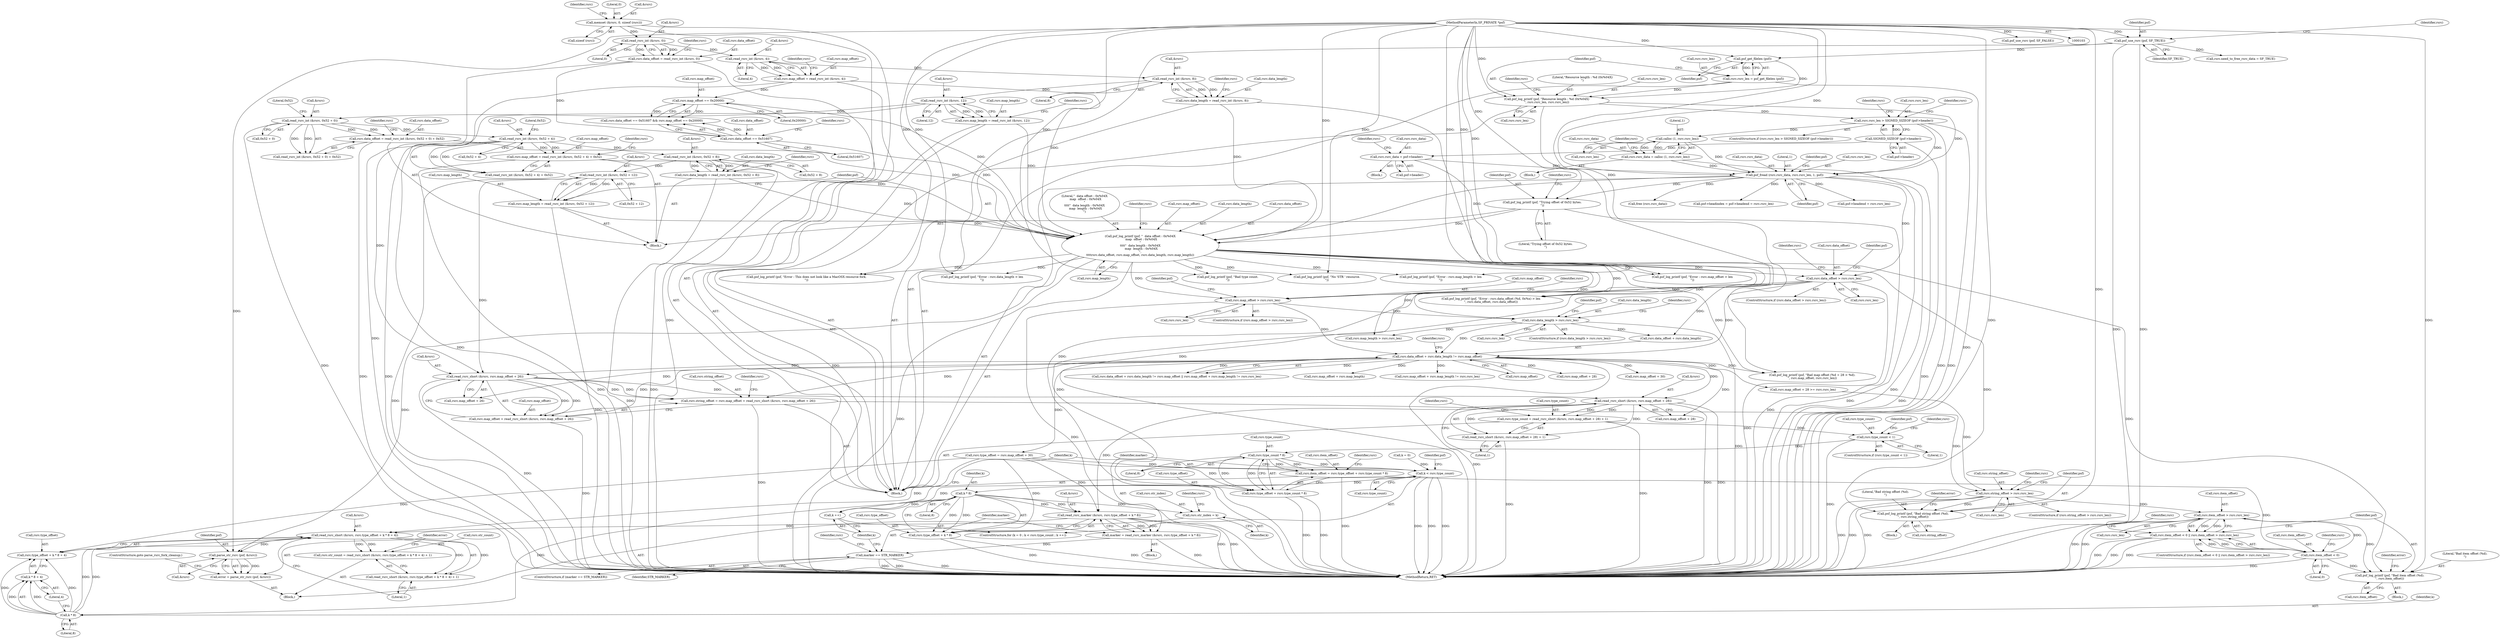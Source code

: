 digraph "0_libsndfile_dbe14f00030af5d3577f4cabbf9861db59e9c378@API" {
"1000436" [label="(Call,read_rsrc_short (&rsrc, rsrc.map_offset + 26))"];
"1000281" [label="(Call,read_rsrc_int (&rsrc, 0x52 + 12))"];
"1000271" [label="(Call,read_rsrc_int (&rsrc, 0x52 + 8))"];
"1000260" [label="(Call,read_rsrc_int (&rsrc, 0x52 + 4))"];
"1000248" [label="(Call,read_rsrc_int (&rsrc, 0x52 + 0))"];
"1000223" [label="(Call,read_rsrc_int (&rsrc, 12))"];
"1000215" [label="(Call,read_rsrc_int (&rsrc, 8))"];
"1000207" [label="(Call,read_rsrc_int (&rsrc, 4))"];
"1000199" [label="(Call,read_rsrc_int (&rsrc, 0))"];
"1000116" [label="(Call,memset (&rsrc, 0, sizeof (rsrc)))"];
"1000374" [label="(Call,rsrc.data_offset + rsrc.data_length != rsrc.map_offset)"];
"1000303" [label="(Call,rsrc.data_offset > rsrc.rsrc_len)"];
"1000287" [label="(Call,psf_log_printf (psf, \"  data offset : 0x%04X\n  map  offset : 0x%04X\n\"\n\t\t\t\t\"  data length : 0x%04X\n  map  length : 0x%04X\n\",\n\t\t\t\trsrc.data_offset, rsrc.map_offset, rsrc.data_length, rsrc.map_length))"];
"1000240" [label="(Call,psf_log_printf (psf, \"Trying offset of 0x52 bytes.\n\"))"];
"1000175" [label="(Call,psf_fread (rsrc.rsrc_data, rsrc.rsrc_len, 1, psf))"];
"1000163" [label="(Call,rsrc.rsrc_data = psf->header)"];
"1000142" [label="(Call,SIGNED_SIZEOF (psf->header))"];
"1000147" [label="(Call,rsrc.rsrc_data = calloc (1, rsrc.rsrc_len))"];
"1000151" [label="(Call,calloc (1, rsrc.rsrc_len))"];
"1000138" [label="(Call,rsrc.rsrc_len > SIGNED_SIZEOF (psf->header))"];
"1000128" [label="(Call,psf_log_printf (psf, \"Resource length : %d (0x%04X)\n\", rsrc.rsrc_len, rsrc.rsrc_len))"];
"1000126" [label="(Call,psf_get_filelen (psf))"];
"1000113" [label="(Call,psf_use_rsrc (psf, SF_TRUE))"];
"1000104" [label="(MethodParameterIn,SF_PRIVATE *psf)"];
"1000122" [label="(Call,rsrc.rsrc_len = psf_get_filelen (psf))"];
"1000229" [label="(Call,rsrc.data_offset == 0x51607)"];
"1000195" [label="(Call,rsrc.data_offset = read_rsrc_int (&rsrc, 0))"];
"1000243" [label="(Call,rsrc.data_offset = read_rsrc_int (&rsrc, 0x52 + 0) + 0x52)"];
"1000234" [label="(Call,rsrc.map_offset == 0x20000)"];
"1000203" [label="(Call,rsrc.map_offset = read_rsrc_int (&rsrc, 4))"];
"1000255" [label="(Call,rsrc.map_offset = read_rsrc_int (&rsrc, 0x52 + 4) + 0x52)"];
"1000267" [label="(Call,rsrc.data_length = read_rsrc_int (&rsrc, 0x52 + 8))"];
"1000211" [label="(Call,rsrc.data_length = read_rsrc_int (&rsrc, 8))"];
"1000277" [label="(Call,rsrc.map_length = read_rsrc_int (&rsrc, 0x52 + 12))"];
"1000219" [label="(Call,rsrc.map_length = read_rsrc_int (&rsrc, 12))"];
"1000341" [label="(Call,rsrc.data_length > rsrc.rsrc_len)"];
"1000325" [label="(Call,rsrc.map_offset > rsrc.rsrc_len)"];
"1000428" [label="(Call,rsrc.string_offset = rsrc.map_offset + read_rsrc_short (&rsrc, rsrc.map_offset + 26))"];
"1000445" [label="(Call,rsrc.string_offset > rsrc.rsrc_len)"];
"1000453" [label="(Call,psf_log_printf (psf, \"Bad string offset (%d).\n\", rsrc.string_offset))"];
"1000520" [label="(Call,rsrc.item_offset > rsrc.rsrc_len)"];
"1000514" [label="(Call,rsrc.item_offset < 0 || rsrc.item_offset > rsrc.rsrc_len)"];
"1000528" [label="(Call,psf_log_printf (psf, \"Bad item offset (%d).\n\", rsrc.item_offset))"];
"1000432" [label="(Call,rsrc.map_offset + read_rsrc_short (&rsrc, rsrc.map_offset + 26))"];
"1000477" [label="(Call,read_rsrc_short (&rsrc, rsrc.map_offset + 28))"];
"1000472" [label="(Call,rsrc.type_count = read_rsrc_short (&rsrc, rsrc.map_offset + 28) + 1)"];
"1000487" [label="(Call,rsrc.type_count < 1)"];
"1000508" [label="(Call,rsrc.type_count * 8)"];
"1000500" [label="(Call,rsrc.item_offset = rsrc.type_offset + rsrc.type_count * 8)"];
"1000515" [label="(Call,rsrc.item_offset < 0)"];
"1000504" [label="(Call,rsrc.type_offset + rsrc.type_count * 8)"];
"1000548" [label="(Call,k < rsrc.type_count)"];
"1000565" [label="(Call,k * 8)"];
"1000553" [label="(Call,k ++)"];
"1000558" [label="(Call,read_rsrc_marker (&rsrc, rsrc.type_offset + k * 8))"];
"1000556" [label="(Call,marker = read_rsrc_marker (&rsrc, rsrc.type_offset + k * 8))"];
"1000569" [label="(Call,marker == STR_MARKER)"];
"1000583" [label="(Call,read_rsrc_short (&rsrc, rsrc.type_offset + k * 8 + 4))"];
"1000578" [label="(Call,rsrc.str_count = read_rsrc_short (&rsrc, rsrc.type_offset + k * 8 + 4) + 1)"];
"1000582" [label="(Call,read_rsrc_short (&rsrc, rsrc.type_offset + k * 8 + 4) + 1)"];
"1000598" [label="(Call,parse_str_rsrc (psf, &rsrc))"];
"1000596" [label="(Call,error = parse_str_rsrc (psf, &rsrc))"];
"1000561" [label="(Call,rsrc.type_offset + k * 8)"];
"1000573" [label="(Call,rsrc.str_index = k)"];
"1000591" [label="(Call,k * 8)"];
"1000586" [label="(Call,rsrc.type_offset + k * 8 + 4)"];
"1000590" [label="(Call,k * 8 + 4)"];
"1000476" [label="(Call,read_rsrc_short (&rsrc, rsrc.map_offset + 28) + 1)"];
"1000345" [label="(Call,rsrc.rsrc_len)"];
"1000519" [label="(Literal,0)"];
"1000195" [label="(Call,rsrc.data_offset = read_rsrc_int (&rsrc, 0))"];
"1000600" [label="(Call,&rsrc)"];
"1000204" [label="(Call,rsrc.map_offset)"];
"1000104" [label="(MethodParameterIn,SF_PRIVATE *psf)"];
"1000340" [label="(ControlStructure,if (rsrc.data_length > rsrc.rsrc_len))"];
"1000583" [label="(Call,read_rsrc_short (&rsrc, rsrc.type_offset + k * 8 + 4))"];
"1000382" [label="(Call,rsrc.map_offset)"];
"1000172" [label="(Identifier,rsrc)"];
"1000281" [label="(Call,read_rsrc_int (&rsrc, 0x52 + 12))"];
"1000113" [label="(Call,psf_use_rsrc (psf, SF_TRUE))"];
"1000604" [label="(Identifier,psf)"];
"1000234" [label="(Call,rsrc.map_offset == 0x20000)"];
"1000130" [label="(Literal,\"Resource length : %d (0x%04X)\n\")"];
"1000105" [label="(Block,)"];
"1000268" [label="(Call,rsrc.data_length)"];
"1000251" [label="(Call,0x52 + 0)"];
"1000489" [label="(Identifier,rsrc)"];
"1000162" [label="(Block,)"];
"1000248" [label="(Call,read_rsrc_int (&rsrc, 0x52 + 0))"];
"1000196" [label="(Call,rsrc.data_offset)"];
"1000242" [label="(Literal,\"Trying offset of 0x52 bytes.\n\")"];
"1000271" [label="(Call,read_rsrc_int (&rsrc, 0x52 + 8))"];
"1000219" [label="(Call,rsrc.map_length = read_rsrc_int (&rsrc, 12))"];
"1000116" [label="(Call,memset (&rsrc, 0, sizeof (rsrc)))"];
"1000215" [label="(Call,read_rsrc_int (&rsrc, 8))"];
"1000175" [label="(Call,psf_fread (rsrc.rsrc_data, rsrc.rsrc_len, 1, psf))"];
"1000176" [label="(Call,rsrc.rsrc_data)"];
"1000137" [label="(ControlStructure,if (rsrc.rsrc_len > SIGNED_SIZEOF (psf->header)))"];
"1000263" [label="(Call,0x52 + 4)"];
"1000528" [label="(Call,psf_log_printf (psf, \"Bad item offset (%d).\n\", rsrc.item_offset))"];
"1000260" [label="(Call,read_rsrc_int (&rsrc, 0x52 + 4))"];
"1000603" [label="(Call,psf_log_printf (psf, \"No 'STR ' resource.\n\"))"];
"1000131" [label="(Call,rsrc.rsrc_len)"];
"1000567" [label="(Literal,8)"];
"1000524" [label="(Call,rsrc.rsrc_len)"];
"1000568" [label="(ControlStructure,if (marker == STR_MARKER))"];
"1000571" [label="(Identifier,STR_MARKER)"];
"1000558" [label="(Call,read_rsrc_marker (&rsrc, rsrc.type_offset + k * 8))"];
"1000388" [label="(Identifier,rsrc)"];
"1000436" [label="(Call,read_rsrc_short (&rsrc, rsrc.map_offset + 26))"];
"1000397" [label="(Call,psf_log_printf (psf, \"Error : This does not look like a MacOSX resource fork.\n\"))"];
"1000212" [label="(Call,rsrc.data_length)"];
"1000188" [label="(Call,psf->headend = rsrc.rsrc_len)"];
"1000485" [label="(Literal,1)"];
"1000504" [label="(Call,rsrc.type_offset + rsrc.type_count * 8)"];
"1000579" [label="(Call,rsrc.str_count)"];
"1000311" [label="(Call,psf_log_printf (psf, \"Error : rsrc.data_offset (%d, 0x%x) > len\n\", rsrc.data_offset, rsrc.data_offset))"];
"1000596" [label="(Call,error = parse_str_rsrc (psf, &rsrc))"];
"1000256" [label="(Call,rsrc.map_offset)"];
"1000226" [label="(Literal,12)"];
"1000406" [label="(Call,rsrc.map_offset + 28)"];
"1000224" [label="(Call,&rsrc)"];
"1000587" [label="(Call,rsrc.type_offset)"];
"1000182" [label="(Literal,1)"];
"1000152" [label="(Literal,1)"];
"1000447" [label="(Identifier,rsrc)"];
"1000243" [label="(Call,rsrc.data_offset = read_rsrc_int (&rsrc, 0x52 + 0) + 0x52)"];
"1000549" [label="(Identifier,k)"];
"1000530" [label="(Literal,\"Bad item offset (%d).\n\")"];
"1000165" [label="(Identifier,rsrc)"];
"1000595" [label="(Literal,1)"];
"1000463" [label="(Call,rsrc.type_offset = rsrc.map_offset + 30)"];
"1000240" [label="(Call,psf_log_printf (psf, \"Trying offset of 0x52 bytes.\n\"))"];
"1000446" [label="(Call,rsrc.string_offset)"];
"1000594" [label="(Literal,4)"];
"1000559" [label="(Call,&rsrc)"];
"1000207" [label="(Call,read_rsrc_int (&rsrc, 4))"];
"1000247" [label="(Call,read_rsrc_int (&rsrc, 0x52 + 0) + 0x52)"];
"1000279" [label="(Identifier,rsrc)"];
"1000289" [label="(Literal,\"  data offset : 0x%04X\n  map  offset : 0x%04X\n\"\n\t\t\t\t\"  data length : 0x%04X\n  map  length : 0x%04X\n\")"];
"1000561" [label="(Call,rsrc.type_offset + k * 8)"];
"1000449" [label="(Call,rsrc.rsrc_len)"];
"1000122" [label="(Call,rsrc.rsrc_len = psf_get_filelen (psf))"];
"1000342" [label="(Call,rsrc.data_length)"];
"1000126" [label="(Call,psf_get_filelen (psf))"];
"1000476" [label="(Call,read_rsrc_short (&rsrc, rsrc.map_offset + 28) + 1)"];
"1000151" [label="(Call,calloc (1, rsrc.rsrc_len))"];
"1000520" [label="(Call,rsrc.item_offset > rsrc.rsrc_len)"];
"1000502" [label="(Identifier,rsrc)"];
"1000509" [label="(Call,rsrc.type_count)"];
"1000486" [label="(ControlStructure,if (rsrc.type_count < 1))"];
"1000544" [label="(ControlStructure,for (k = 0 ; k < rsrc.type_count ; k ++))"];
"1000216" [label="(Call,&rsrc)"];
"1000467" [label="(Call,rsrc.map_offset + 30)"];
"1000527" [label="(Block,)"];
"1000584" [label="(Call,&rsrc)"];
"1000147" [label="(Call,rsrc.rsrc_data = calloc (1, rsrc.rsrc_len))"];
"1000148" [label="(Call,rsrc.rsrc_data)"];
"1000574" [label="(Call,rsrc.str_index)"];
"1000439" [label="(Call,rsrc.map_offset + 26)"];
"1000508" [label="(Call,rsrc.type_count * 8)"];
"1000522" [label="(Identifier,rsrc)"];
"1000516" [label="(Call,rsrc.item_offset)"];
"1000545" [label="(Call,k = 0)"];
"1000239" [label="(Block,)"];
"1000326" [label="(Call,rsrc.map_offset)"];
"1000433" [label="(Call,rsrc.map_offset)"];
"1000415" [label="(Call,psf_log_printf (psf, \"Bad map offset (%d + 28 > %d).\n\", rsrc.map_offset, rsrc.rsrc_len))"];
"1000623" [label="(MethodReturn,RET)"];
"1000359" [label="(Identifier,rsrc)"];
"1000146" [label="(Block,)"];
"1000115" [label="(Identifier,SF_TRUE)"];
"1000512" [label="(Literal,8)"];
"1000429" [label="(Call,rsrc.string_offset)"];
"1000375" [label="(Call,rsrc.data_offset + rsrc.data_length)"];
"1000357" [label="(Call,rsrc.map_length > rsrc.rsrc_len)"];
"1000529" [label="(Identifier,psf)"];
"1000220" [label="(Call,rsrc.map_length)"];
"1000593" [label="(Literal,8)"];
"1000304" [label="(Call,rsrc.data_offset)"];
"1000455" [label="(Literal,\"Bad string offset (%d).\n\")"];
"1000156" [label="(Call,rsrc.need_to_free_rsrc_data = SF_TRUE)"];
"1000548" [label="(Call,k < rsrc.type_count)"];
"1000269" [label="(Identifier,rsrc)"];
"1000531" [label="(Call,rsrc.item_offset)"];
"1000472" [label="(Call,rsrc.type_count = read_rsrc_short (&rsrc, rsrc.map_offset + 28) + 1)"];
"1000578" [label="(Call,rsrc.str_count = read_rsrc_short (&rsrc, rsrc.type_offset + k * 8 + 4) + 1)"];
"1000312" [label="(Identifier,psf)"];
"1000149" [label="(Identifier,rsrc)"];
"1000139" [label="(Call,rsrc.rsrc_len)"];
"1000267" [label="(Call,rsrc.data_length = read_rsrc_int (&rsrc, 0x52 + 8))"];
"1000456" [label="(Call,rsrc.string_offset)"];
"1000514" [label="(Call,rsrc.item_offset < 0 || rsrc.item_offset > rsrc.rsrc_len)"];
"1000374" [label="(Call,rsrc.data_offset + rsrc.data_length != rsrc.map_offset)"];
"1000163" [label="(Call,rsrc.rsrc_data = psf->header)"];
"1000592" [label="(Identifier,k)"];
"1000203" [label="(Call,rsrc.map_offset = read_rsrc_int (&rsrc, 4))"];
"1000432" [label="(Call,rsrc.map_offset + read_rsrc_short (&rsrc, rsrc.map_offset + 26))"];
"1000480" [label="(Call,rsrc.map_offset + 28)"];
"1000350" [label="(Identifier,psf)"];
"1000488" [label="(Call,rsrc.type_count)"];
"1000327" [label="(Identifier,rsrc)"];
"1000333" [label="(Call,psf_log_printf (psf, \"Error : rsrc.map_offset > len\n\"))"];
"1000278" [label="(Call,rsrc.map_length)"];
"1000582" [label="(Call,read_rsrc_short (&rsrc, rsrc.type_offset + k * 8 + 4) + 1)"];
"1000513" [label="(ControlStructure,if (rsrc.item_offset < 0 || rsrc.item_offset > rsrc.rsrc_len))"];
"1000555" [label="(Block,)"];
"1000597" [label="(Identifier,error)"];
"1000153" [label="(Call,rsrc.rsrc_len)"];
"1000228" [label="(Call,rsrc.data_offset == 0x51607 && rsrc.map_offset == 0x20000)"];
"1000236" [label="(Identifier,rsrc)"];
"1000478" [label="(Call,&rsrc)"];
"1000277" [label="(Call,rsrc.map_length = read_rsrc_int (&rsrc, 0x52 + 12))"];
"1000230" [label="(Call,rsrc.data_offset)"];
"1000343" [label="(Identifier,rsrc)"];
"1000124" [label="(Identifier,rsrc)"];
"1000617" [label="(Call,free (rsrc.rsrc_data))"];
"1000233" [label="(Literal,0x51607)"];
"1000557" [label="(Identifier,marker)"];
"1000569" [label="(Call,marker == STR_MARKER)"];
"1000282" [label="(Call,&rsrc)"];
"1000158" [label="(Identifier,rsrc)"];
"1000473" [label="(Call,rsrc.type_count)"];
"1000305" [label="(Identifier,rsrc)"];
"1000274" [label="(Call,0x52 + 8)"];
"1000218" [label="(Literal,8)"];
"1000164" [label="(Call,rsrc.rsrc_data)"];
"1000140" [label="(Identifier,rsrc)"];
"1000365" [label="(Call,psf_log_printf (psf, \"Error : rsrc.map_length > len\n\"))"];
"1000245" [label="(Identifier,rsrc)"];
"1000221" [label="(Identifier,rsrc)"];
"1000324" [label="(ControlStructure,if (rsrc.map_offset > rsrc.rsrc_len))"];
"1000266" [label="(Literal,0x52)"];
"1000494" [label="(Identifier,psf)"];
"1000235" [label="(Call,rsrc.map_offset)"];
"1000325" [label="(Call,rsrc.map_offset > rsrc.rsrc_len)"];
"1000129" [label="(Identifier,psf)"];
"1000554" [label="(Identifier,k)"];
"1000238" [label="(Literal,0x20000)"];
"1000118" [label="(Identifier,rsrc)"];
"1000577" [label="(Identifier,k)"];
"1000200" [label="(Call,&rsrc)"];
"1000261" [label="(Call,&rsrc)"];
"1000465" [label="(Identifier,rsrc)"];
"1000307" [label="(Call,rsrc.rsrc_len)"];
"1000249" [label="(Call,&rsrc)"];
"1000119" [label="(Literal,0)"];
"1000120" [label="(Call,sizeof (rsrc))"];
"1000184" [label="(Call,psf->headindex = psf->headend = rsrc.rsrc_len)"];
"1000244" [label="(Call,rsrc.data_offset)"];
"1000117" [label="(Call,&rsrc)"];
"1000229" [label="(Call,rsrc.data_offset == 0x51607)"];
"1000487" [label="(Call,rsrc.type_count < 1)"];
"1000405" [label="(Call,rsrc.map_offset + 28 >= rsrc.rsrc_len)"];
"1000500" [label="(Call,rsrc.item_offset = rsrc.type_offset + rsrc.type_count * 8)"];
"1000272" [label="(Call,&rsrc)"];
"1000341" [label="(Call,rsrc.data_length > rsrc.rsrc_len)"];
"1000505" [label="(Call,rsrc.type_offset)"];
"1000143" [label="(Call,psf->header)"];
"1000186" [label="(Identifier,psf)"];
"1000293" [label="(Call,rsrc.map_offset)"];
"1000521" [label="(Call,rsrc.item_offset)"];
"1000128" [label="(Call,psf_log_printf (psf, \"Resource length : %d (0x%04X)\n\", rsrc.rsrc_len, rsrc.rsrc_len))"];
"1000570" [label="(Identifier,marker)"];
"1000453" [label="(Call,psf_log_printf (psf, \"Bad string offset (%d).\n\", rsrc.string_offset))"];
"1000562" [label="(Call,rsrc.type_offset)"];
"1000444" [label="(ControlStructure,if (rsrc.string_offset > rsrc.rsrc_len))"];
"1000138" [label="(Call,rsrc.rsrc_len > SIGNED_SIZEOF (psf->header))"];
"1000241" [label="(Identifier,psf)"];
"1000334" [label="(Identifier,psf)"];
"1000477" [label="(Call,read_rsrc_short (&rsrc, rsrc.map_offset + 28))"];
"1000223" [label="(Call,read_rsrc_int (&rsrc, 12))"];
"1000428" [label="(Call,rsrc.string_offset = rsrc.map_offset + read_rsrc_short (&rsrc, rsrc.map_offset + 26))"];
"1000208" [label="(Call,&rsrc)"];
"1000349" [label="(Call,psf_log_printf (psf, \"Error : rsrc.data_length > len\n\"))"];
"1000590" [label="(Call,k * 8 + 4)"];
"1000565" [label="(Call,k * 8)"];
"1000211" [label="(Call,rsrc.data_length = read_rsrc_int (&rsrc, 8))"];
"1000556" [label="(Call,marker = read_rsrc_marker (&rsrc, rsrc.type_offset + k * 8))"];
"1000179" [label="(Call,rsrc.rsrc_len)"];
"1000517" [label="(Identifier,rsrc)"];
"1000580" [label="(Identifier,rsrc)"];
"1000610" [label="(Call,psf_use_rsrc (psf, SF_FALSE))"];
"1000183" [label="(Identifier,psf)"];
"1000329" [label="(Call,rsrc.rsrc_len)"];
"1000296" [label="(Call,rsrc.data_length)"];
"1000290" [label="(Call,rsrc.data_offset)"];
"1000255" [label="(Call,rsrc.map_offset = read_rsrc_int (&rsrc, 0x52 + 4) + 0x52)"];
"1000373" [label="(Call,rsrc.data_offset + rsrc.data_length != rsrc.map_offset || rsrc.map_offset + rsrc.map_length != rsrc.rsrc_len)"];
"1000114" [label="(Identifier,psf)"];
"1000231" [label="(Identifier,rsrc)"];
"1000535" [label="(Identifier,error)"];
"1000299" [label="(Call,rsrc.map_length)"];
"1000303" [label="(Call,rsrc.data_offset > rsrc.rsrc_len)"];
"1000202" [label="(Literal,0)"];
"1000553" [label="(Call,k ++)"];
"1000566" [label="(Identifier,k)"];
"1000515" [label="(Call,rsrc.item_offset < 0)"];
"1000550" [label="(Call,rsrc.type_count)"];
"1000259" [label="(Call,read_rsrc_int (&rsrc, 0x52 + 4) + 0x52)"];
"1000598" [label="(Call,parse_str_rsrc (psf, &rsrc))"];
"1000437" [label="(Call,&rsrc)"];
"1000575" [label="(Identifier,rsrc)"];
"1000199" [label="(Call,read_rsrc_int (&rsrc, 0))"];
"1000491" [label="(Literal,1)"];
"1000205" [label="(Identifier,rsrc)"];
"1000386" [label="(Call,rsrc.map_offset + rsrc.map_length)"];
"1000572" [label="(Block,)"];
"1000284" [label="(Call,0x52 + 12)"];
"1000452" [label="(Block,)"];
"1000586" [label="(Call,rsrc.type_offset + k * 8 + 4)"];
"1000454" [label="(Identifier,psf)"];
"1000493" [label="(Call,psf_log_printf (psf, \"Bad type count.\n\"))"];
"1000210" [label="(Literal,4)"];
"1000501" [label="(Call,rsrc.item_offset)"];
"1000573" [label="(Call,rsrc.str_index = k)"];
"1000591" [label="(Call,k * 8)"];
"1000599" [label="(Identifier,psf)"];
"1000142" [label="(Call,SIGNED_SIZEOF (psf->header))"];
"1000540" [label="(Identifier,rsrc)"];
"1000127" [label="(Identifier,psf)"];
"1000213" [label="(Identifier,rsrc)"];
"1000445" [label="(Call,rsrc.string_offset > rsrc.rsrc_len)"];
"1000460" [label="(Identifier,error)"];
"1000123" [label="(Call,rsrc.rsrc_len)"];
"1000302" [label="(ControlStructure,if (rsrc.data_offset > rsrc.rsrc_len))"];
"1000602" [label="(ControlStructure,goto parse_rsrc_fork_cleanup;)"];
"1000254" [label="(Literal,0x52)"];
"1000257" [label="(Identifier,rsrc)"];
"1000385" [label="(Call,rsrc.map_offset + rsrc.map_length != rsrc.rsrc_len)"];
"1000287" [label="(Call,psf_log_printf (psf, \"  data offset : 0x%04X\n  map  offset : 0x%04X\n\"\n\t\t\t\t\"  data length : 0x%04X\n  map  length : 0x%04X\n\",\n\t\t\t\trsrc.data_offset, rsrc.map_offset, rsrc.data_length, rsrc.map_length))"];
"1000167" [label="(Call,psf->header)"];
"1000288" [label="(Identifier,psf)"];
"1000134" [label="(Call,rsrc.rsrc_len)"];
"1000436" -> "1000432"  [label="AST: "];
"1000436" -> "1000439"  [label="CFG: "];
"1000437" -> "1000436"  [label="AST: "];
"1000439" -> "1000436"  [label="AST: "];
"1000432" -> "1000436"  [label="CFG: "];
"1000436" -> "1000623"  [label="DDG: "];
"1000436" -> "1000428"  [label="DDG: "];
"1000436" -> "1000428"  [label="DDG: "];
"1000436" -> "1000432"  [label="DDG: "];
"1000436" -> "1000432"  [label="DDG: "];
"1000281" -> "1000436"  [label="DDG: "];
"1000223" -> "1000436"  [label="DDG: "];
"1000374" -> "1000436"  [label="DDG: "];
"1000436" -> "1000477"  [label="DDG: "];
"1000281" -> "1000277"  [label="AST: "];
"1000281" -> "1000284"  [label="CFG: "];
"1000282" -> "1000281"  [label="AST: "];
"1000284" -> "1000281"  [label="AST: "];
"1000277" -> "1000281"  [label="CFG: "];
"1000281" -> "1000623"  [label="DDG: "];
"1000281" -> "1000277"  [label="DDG: "];
"1000281" -> "1000277"  [label="DDG: "];
"1000271" -> "1000281"  [label="DDG: "];
"1000271" -> "1000267"  [label="AST: "];
"1000271" -> "1000274"  [label="CFG: "];
"1000272" -> "1000271"  [label="AST: "];
"1000274" -> "1000271"  [label="AST: "];
"1000267" -> "1000271"  [label="CFG: "];
"1000271" -> "1000623"  [label="DDG: "];
"1000271" -> "1000267"  [label="DDG: "];
"1000271" -> "1000267"  [label="DDG: "];
"1000260" -> "1000271"  [label="DDG: "];
"1000260" -> "1000259"  [label="AST: "];
"1000260" -> "1000263"  [label="CFG: "];
"1000261" -> "1000260"  [label="AST: "];
"1000263" -> "1000260"  [label="AST: "];
"1000266" -> "1000260"  [label="CFG: "];
"1000260" -> "1000623"  [label="DDG: "];
"1000260" -> "1000255"  [label="DDG: "];
"1000260" -> "1000255"  [label="DDG: "];
"1000260" -> "1000259"  [label="DDG: "];
"1000260" -> "1000259"  [label="DDG: "];
"1000248" -> "1000260"  [label="DDG: "];
"1000248" -> "1000247"  [label="AST: "];
"1000248" -> "1000251"  [label="CFG: "];
"1000249" -> "1000248"  [label="AST: "];
"1000251" -> "1000248"  [label="AST: "];
"1000254" -> "1000248"  [label="CFG: "];
"1000248" -> "1000623"  [label="DDG: "];
"1000248" -> "1000243"  [label="DDG: "];
"1000248" -> "1000243"  [label="DDG: "];
"1000248" -> "1000247"  [label="DDG: "];
"1000248" -> "1000247"  [label="DDG: "];
"1000223" -> "1000248"  [label="DDG: "];
"1000223" -> "1000219"  [label="AST: "];
"1000223" -> "1000226"  [label="CFG: "];
"1000224" -> "1000223"  [label="AST: "];
"1000226" -> "1000223"  [label="AST: "];
"1000219" -> "1000223"  [label="CFG: "];
"1000223" -> "1000219"  [label="DDG: "];
"1000223" -> "1000219"  [label="DDG: "];
"1000215" -> "1000223"  [label="DDG: "];
"1000215" -> "1000211"  [label="AST: "];
"1000215" -> "1000218"  [label="CFG: "];
"1000216" -> "1000215"  [label="AST: "];
"1000218" -> "1000215"  [label="AST: "];
"1000211" -> "1000215"  [label="CFG: "];
"1000215" -> "1000211"  [label="DDG: "];
"1000215" -> "1000211"  [label="DDG: "];
"1000207" -> "1000215"  [label="DDG: "];
"1000207" -> "1000203"  [label="AST: "];
"1000207" -> "1000210"  [label="CFG: "];
"1000208" -> "1000207"  [label="AST: "];
"1000210" -> "1000207"  [label="AST: "];
"1000203" -> "1000207"  [label="CFG: "];
"1000207" -> "1000203"  [label="DDG: "];
"1000207" -> "1000203"  [label="DDG: "];
"1000199" -> "1000207"  [label="DDG: "];
"1000199" -> "1000195"  [label="AST: "];
"1000199" -> "1000202"  [label="CFG: "];
"1000200" -> "1000199"  [label="AST: "];
"1000202" -> "1000199"  [label="AST: "];
"1000195" -> "1000199"  [label="CFG: "];
"1000199" -> "1000195"  [label="DDG: "];
"1000199" -> "1000195"  [label="DDG: "];
"1000116" -> "1000199"  [label="DDG: "];
"1000116" -> "1000105"  [label="AST: "];
"1000116" -> "1000120"  [label="CFG: "];
"1000117" -> "1000116"  [label="AST: "];
"1000119" -> "1000116"  [label="AST: "];
"1000120" -> "1000116"  [label="AST: "];
"1000124" -> "1000116"  [label="CFG: "];
"1000116" -> "1000623"  [label="DDG: "];
"1000374" -> "1000373"  [label="AST: "];
"1000374" -> "1000382"  [label="CFG: "];
"1000375" -> "1000374"  [label="AST: "];
"1000382" -> "1000374"  [label="AST: "];
"1000388" -> "1000374"  [label="CFG: "];
"1000373" -> "1000374"  [label="CFG: "];
"1000374" -> "1000623"  [label="DDG: "];
"1000374" -> "1000373"  [label="DDG: "];
"1000374" -> "1000373"  [label="DDG: "];
"1000303" -> "1000374"  [label="DDG: "];
"1000341" -> "1000374"  [label="DDG: "];
"1000325" -> "1000374"  [label="DDG: "];
"1000374" -> "1000385"  [label="DDG: "];
"1000374" -> "1000386"  [label="DDG: "];
"1000374" -> "1000405"  [label="DDG: "];
"1000374" -> "1000406"  [label="DDG: "];
"1000374" -> "1000415"  [label="DDG: "];
"1000374" -> "1000428"  [label="DDG: "];
"1000374" -> "1000432"  [label="DDG: "];
"1000374" -> "1000439"  [label="DDG: "];
"1000374" -> "1000463"  [label="DDG: "];
"1000374" -> "1000467"  [label="DDG: "];
"1000374" -> "1000477"  [label="DDG: "];
"1000374" -> "1000480"  [label="DDG: "];
"1000303" -> "1000302"  [label="AST: "];
"1000303" -> "1000307"  [label="CFG: "];
"1000304" -> "1000303"  [label="AST: "];
"1000307" -> "1000303"  [label="AST: "];
"1000312" -> "1000303"  [label="CFG: "];
"1000327" -> "1000303"  [label="CFG: "];
"1000303" -> "1000623"  [label="DDG: "];
"1000287" -> "1000303"  [label="DDG: "];
"1000175" -> "1000303"  [label="DDG: "];
"1000303" -> "1000311"  [label="DDG: "];
"1000303" -> "1000325"  [label="DDG: "];
"1000303" -> "1000375"  [label="DDG: "];
"1000287" -> "1000105"  [label="AST: "];
"1000287" -> "1000299"  [label="CFG: "];
"1000288" -> "1000287"  [label="AST: "];
"1000289" -> "1000287"  [label="AST: "];
"1000290" -> "1000287"  [label="AST: "];
"1000293" -> "1000287"  [label="AST: "];
"1000296" -> "1000287"  [label="AST: "];
"1000299" -> "1000287"  [label="AST: "];
"1000305" -> "1000287"  [label="CFG: "];
"1000287" -> "1000623"  [label="DDG: "];
"1000240" -> "1000287"  [label="DDG: "];
"1000175" -> "1000287"  [label="DDG: "];
"1000104" -> "1000287"  [label="DDG: "];
"1000229" -> "1000287"  [label="DDG: "];
"1000243" -> "1000287"  [label="DDG: "];
"1000234" -> "1000287"  [label="DDG: "];
"1000255" -> "1000287"  [label="DDG: "];
"1000203" -> "1000287"  [label="DDG: "];
"1000267" -> "1000287"  [label="DDG: "];
"1000211" -> "1000287"  [label="DDG: "];
"1000277" -> "1000287"  [label="DDG: "];
"1000219" -> "1000287"  [label="DDG: "];
"1000287" -> "1000311"  [label="DDG: "];
"1000287" -> "1000325"  [label="DDG: "];
"1000287" -> "1000333"  [label="DDG: "];
"1000287" -> "1000341"  [label="DDG: "];
"1000287" -> "1000349"  [label="DDG: "];
"1000287" -> "1000357"  [label="DDG: "];
"1000287" -> "1000365"  [label="DDG: "];
"1000287" -> "1000397"  [label="DDG: "];
"1000287" -> "1000415"  [label="DDG: "];
"1000287" -> "1000453"  [label="DDG: "];
"1000287" -> "1000493"  [label="DDG: "];
"1000287" -> "1000528"  [label="DDG: "];
"1000287" -> "1000598"  [label="DDG: "];
"1000287" -> "1000603"  [label="DDG: "];
"1000240" -> "1000239"  [label="AST: "];
"1000240" -> "1000242"  [label="CFG: "];
"1000241" -> "1000240"  [label="AST: "];
"1000242" -> "1000240"  [label="AST: "];
"1000245" -> "1000240"  [label="CFG: "];
"1000240" -> "1000623"  [label="DDG: "];
"1000175" -> "1000240"  [label="DDG: "];
"1000104" -> "1000240"  [label="DDG: "];
"1000175" -> "1000105"  [label="AST: "];
"1000175" -> "1000183"  [label="CFG: "];
"1000176" -> "1000175"  [label="AST: "];
"1000179" -> "1000175"  [label="AST: "];
"1000182" -> "1000175"  [label="AST: "];
"1000183" -> "1000175"  [label="AST: "];
"1000186" -> "1000175"  [label="CFG: "];
"1000175" -> "1000623"  [label="DDG: "];
"1000175" -> "1000623"  [label="DDG: "];
"1000163" -> "1000175"  [label="DDG: "];
"1000147" -> "1000175"  [label="DDG: "];
"1000138" -> "1000175"  [label="DDG: "];
"1000151" -> "1000175"  [label="DDG: "];
"1000128" -> "1000175"  [label="DDG: "];
"1000104" -> "1000175"  [label="DDG: "];
"1000175" -> "1000184"  [label="DDG: "];
"1000175" -> "1000188"  [label="DDG: "];
"1000175" -> "1000617"  [label="DDG: "];
"1000163" -> "1000162"  [label="AST: "];
"1000163" -> "1000167"  [label="CFG: "];
"1000164" -> "1000163"  [label="AST: "];
"1000167" -> "1000163"  [label="AST: "];
"1000172" -> "1000163"  [label="CFG: "];
"1000163" -> "1000623"  [label="DDG: "];
"1000142" -> "1000163"  [label="DDG: "];
"1000142" -> "1000138"  [label="AST: "];
"1000142" -> "1000143"  [label="CFG: "];
"1000143" -> "1000142"  [label="AST: "];
"1000138" -> "1000142"  [label="CFG: "];
"1000142" -> "1000623"  [label="DDG: "];
"1000142" -> "1000138"  [label="DDG: "];
"1000147" -> "1000146"  [label="AST: "];
"1000147" -> "1000151"  [label="CFG: "];
"1000148" -> "1000147"  [label="AST: "];
"1000151" -> "1000147"  [label="AST: "];
"1000158" -> "1000147"  [label="CFG: "];
"1000147" -> "1000623"  [label="DDG: "];
"1000151" -> "1000147"  [label="DDG: "];
"1000151" -> "1000147"  [label="DDG: "];
"1000151" -> "1000153"  [label="CFG: "];
"1000152" -> "1000151"  [label="AST: "];
"1000153" -> "1000151"  [label="AST: "];
"1000138" -> "1000151"  [label="DDG: "];
"1000138" -> "1000137"  [label="AST: "];
"1000139" -> "1000138"  [label="AST: "];
"1000149" -> "1000138"  [label="CFG: "];
"1000165" -> "1000138"  [label="CFG: "];
"1000138" -> "1000623"  [label="DDG: "];
"1000138" -> "1000623"  [label="DDG: "];
"1000128" -> "1000138"  [label="DDG: "];
"1000128" -> "1000105"  [label="AST: "];
"1000128" -> "1000134"  [label="CFG: "];
"1000129" -> "1000128"  [label="AST: "];
"1000130" -> "1000128"  [label="AST: "];
"1000131" -> "1000128"  [label="AST: "];
"1000134" -> "1000128"  [label="AST: "];
"1000140" -> "1000128"  [label="CFG: "];
"1000128" -> "1000623"  [label="DDG: "];
"1000126" -> "1000128"  [label="DDG: "];
"1000104" -> "1000128"  [label="DDG: "];
"1000122" -> "1000128"  [label="DDG: "];
"1000126" -> "1000122"  [label="AST: "];
"1000126" -> "1000127"  [label="CFG: "];
"1000127" -> "1000126"  [label="AST: "];
"1000122" -> "1000126"  [label="CFG: "];
"1000126" -> "1000122"  [label="DDG: "];
"1000113" -> "1000126"  [label="DDG: "];
"1000104" -> "1000126"  [label="DDG: "];
"1000113" -> "1000105"  [label="AST: "];
"1000113" -> "1000115"  [label="CFG: "];
"1000114" -> "1000113"  [label="AST: "];
"1000115" -> "1000113"  [label="AST: "];
"1000118" -> "1000113"  [label="CFG: "];
"1000113" -> "1000623"  [label="DDG: "];
"1000113" -> "1000623"  [label="DDG: "];
"1000104" -> "1000113"  [label="DDG: "];
"1000113" -> "1000156"  [label="DDG: "];
"1000104" -> "1000103"  [label="AST: "];
"1000104" -> "1000623"  [label="DDG: "];
"1000104" -> "1000311"  [label="DDG: "];
"1000104" -> "1000333"  [label="DDG: "];
"1000104" -> "1000349"  [label="DDG: "];
"1000104" -> "1000365"  [label="DDG: "];
"1000104" -> "1000397"  [label="DDG: "];
"1000104" -> "1000415"  [label="DDG: "];
"1000104" -> "1000453"  [label="DDG: "];
"1000104" -> "1000493"  [label="DDG: "];
"1000104" -> "1000528"  [label="DDG: "];
"1000104" -> "1000598"  [label="DDG: "];
"1000104" -> "1000603"  [label="DDG: "];
"1000104" -> "1000610"  [label="DDG: "];
"1000122" -> "1000105"  [label="AST: "];
"1000123" -> "1000122"  [label="AST: "];
"1000129" -> "1000122"  [label="CFG: "];
"1000122" -> "1000623"  [label="DDG: "];
"1000229" -> "1000228"  [label="AST: "];
"1000229" -> "1000233"  [label="CFG: "];
"1000230" -> "1000229"  [label="AST: "];
"1000233" -> "1000229"  [label="AST: "];
"1000236" -> "1000229"  [label="CFG: "];
"1000228" -> "1000229"  [label="CFG: "];
"1000229" -> "1000228"  [label="DDG: "];
"1000229" -> "1000228"  [label="DDG: "];
"1000195" -> "1000229"  [label="DDG: "];
"1000195" -> "1000105"  [label="AST: "];
"1000196" -> "1000195"  [label="AST: "];
"1000205" -> "1000195"  [label="CFG: "];
"1000195" -> "1000623"  [label="DDG: "];
"1000243" -> "1000239"  [label="AST: "];
"1000243" -> "1000247"  [label="CFG: "];
"1000244" -> "1000243"  [label="AST: "];
"1000247" -> "1000243"  [label="AST: "];
"1000257" -> "1000243"  [label="CFG: "];
"1000243" -> "1000623"  [label="DDG: "];
"1000234" -> "1000228"  [label="AST: "];
"1000234" -> "1000238"  [label="CFG: "];
"1000235" -> "1000234"  [label="AST: "];
"1000238" -> "1000234"  [label="AST: "];
"1000228" -> "1000234"  [label="CFG: "];
"1000234" -> "1000228"  [label="DDG: "];
"1000234" -> "1000228"  [label="DDG: "];
"1000203" -> "1000234"  [label="DDG: "];
"1000203" -> "1000105"  [label="AST: "];
"1000204" -> "1000203"  [label="AST: "];
"1000213" -> "1000203"  [label="CFG: "];
"1000203" -> "1000623"  [label="DDG: "];
"1000255" -> "1000239"  [label="AST: "];
"1000255" -> "1000259"  [label="CFG: "];
"1000256" -> "1000255"  [label="AST: "];
"1000259" -> "1000255"  [label="AST: "];
"1000269" -> "1000255"  [label="CFG: "];
"1000255" -> "1000623"  [label="DDG: "];
"1000267" -> "1000239"  [label="AST: "];
"1000268" -> "1000267"  [label="AST: "];
"1000279" -> "1000267"  [label="CFG: "];
"1000267" -> "1000623"  [label="DDG: "];
"1000211" -> "1000105"  [label="AST: "];
"1000212" -> "1000211"  [label="AST: "];
"1000221" -> "1000211"  [label="CFG: "];
"1000211" -> "1000623"  [label="DDG: "];
"1000277" -> "1000239"  [label="AST: "];
"1000278" -> "1000277"  [label="AST: "];
"1000288" -> "1000277"  [label="CFG: "];
"1000277" -> "1000623"  [label="DDG: "];
"1000219" -> "1000105"  [label="AST: "];
"1000220" -> "1000219"  [label="AST: "];
"1000231" -> "1000219"  [label="CFG: "];
"1000219" -> "1000623"  [label="DDG: "];
"1000341" -> "1000340"  [label="AST: "];
"1000341" -> "1000345"  [label="CFG: "];
"1000342" -> "1000341"  [label="AST: "];
"1000345" -> "1000341"  [label="AST: "];
"1000350" -> "1000341"  [label="CFG: "];
"1000359" -> "1000341"  [label="CFG: "];
"1000341" -> "1000623"  [label="DDG: "];
"1000325" -> "1000341"  [label="DDG: "];
"1000341" -> "1000357"  [label="DDG: "];
"1000341" -> "1000375"  [label="DDG: "];
"1000325" -> "1000324"  [label="AST: "];
"1000325" -> "1000329"  [label="CFG: "];
"1000326" -> "1000325"  [label="AST: "];
"1000329" -> "1000325"  [label="AST: "];
"1000334" -> "1000325"  [label="CFG: "];
"1000343" -> "1000325"  [label="CFG: "];
"1000325" -> "1000623"  [label="DDG: "];
"1000428" -> "1000105"  [label="AST: "];
"1000428" -> "1000432"  [label="CFG: "];
"1000429" -> "1000428"  [label="AST: "];
"1000432" -> "1000428"  [label="AST: "];
"1000447" -> "1000428"  [label="CFG: "];
"1000428" -> "1000623"  [label="DDG: "];
"1000428" -> "1000445"  [label="DDG: "];
"1000445" -> "1000444"  [label="AST: "];
"1000445" -> "1000449"  [label="CFG: "];
"1000446" -> "1000445"  [label="AST: "];
"1000449" -> "1000445"  [label="AST: "];
"1000454" -> "1000445"  [label="CFG: "];
"1000465" -> "1000445"  [label="CFG: "];
"1000445" -> "1000623"  [label="DDG: "];
"1000445" -> "1000623"  [label="DDG: "];
"1000445" -> "1000623"  [label="DDG: "];
"1000405" -> "1000445"  [label="DDG: "];
"1000445" -> "1000453"  [label="DDG: "];
"1000445" -> "1000520"  [label="DDG: "];
"1000453" -> "1000452"  [label="AST: "];
"1000453" -> "1000456"  [label="CFG: "];
"1000454" -> "1000453"  [label="AST: "];
"1000455" -> "1000453"  [label="AST: "];
"1000456" -> "1000453"  [label="AST: "];
"1000460" -> "1000453"  [label="CFG: "];
"1000520" -> "1000514"  [label="AST: "];
"1000520" -> "1000524"  [label="CFG: "];
"1000521" -> "1000520"  [label="AST: "];
"1000524" -> "1000520"  [label="AST: "];
"1000514" -> "1000520"  [label="CFG: "];
"1000520" -> "1000623"  [label="DDG: "];
"1000520" -> "1000623"  [label="DDG: "];
"1000520" -> "1000514"  [label="DDG: "];
"1000520" -> "1000514"  [label="DDG: "];
"1000515" -> "1000520"  [label="DDG: "];
"1000520" -> "1000528"  [label="DDG: "];
"1000514" -> "1000513"  [label="AST: "];
"1000514" -> "1000515"  [label="CFG: "];
"1000515" -> "1000514"  [label="AST: "];
"1000529" -> "1000514"  [label="CFG: "];
"1000540" -> "1000514"  [label="CFG: "];
"1000514" -> "1000623"  [label="DDG: "];
"1000514" -> "1000623"  [label="DDG: "];
"1000514" -> "1000623"  [label="DDG: "];
"1000515" -> "1000514"  [label="DDG: "];
"1000515" -> "1000514"  [label="DDG: "];
"1000528" -> "1000527"  [label="AST: "];
"1000528" -> "1000531"  [label="CFG: "];
"1000529" -> "1000528"  [label="AST: "];
"1000530" -> "1000528"  [label="AST: "];
"1000531" -> "1000528"  [label="AST: "];
"1000535" -> "1000528"  [label="CFG: "];
"1000515" -> "1000528"  [label="DDG: "];
"1000433" -> "1000432"  [label="AST: "];
"1000432" -> "1000623"  [label="DDG: "];
"1000477" -> "1000476"  [label="AST: "];
"1000477" -> "1000480"  [label="CFG: "];
"1000478" -> "1000477"  [label="AST: "];
"1000480" -> "1000477"  [label="AST: "];
"1000485" -> "1000477"  [label="CFG: "];
"1000477" -> "1000623"  [label="DDG: "];
"1000477" -> "1000623"  [label="DDG: "];
"1000477" -> "1000472"  [label="DDG: "];
"1000477" -> "1000472"  [label="DDG: "];
"1000477" -> "1000476"  [label="DDG: "];
"1000477" -> "1000476"  [label="DDG: "];
"1000477" -> "1000558"  [label="DDG: "];
"1000472" -> "1000105"  [label="AST: "];
"1000472" -> "1000476"  [label="CFG: "];
"1000473" -> "1000472"  [label="AST: "];
"1000476" -> "1000472"  [label="AST: "];
"1000489" -> "1000472"  [label="CFG: "];
"1000472" -> "1000623"  [label="DDG: "];
"1000472" -> "1000487"  [label="DDG: "];
"1000487" -> "1000486"  [label="AST: "];
"1000487" -> "1000491"  [label="CFG: "];
"1000488" -> "1000487"  [label="AST: "];
"1000491" -> "1000487"  [label="AST: "];
"1000494" -> "1000487"  [label="CFG: "];
"1000502" -> "1000487"  [label="CFG: "];
"1000487" -> "1000623"  [label="DDG: "];
"1000487" -> "1000508"  [label="DDG: "];
"1000508" -> "1000504"  [label="AST: "];
"1000508" -> "1000512"  [label="CFG: "];
"1000509" -> "1000508"  [label="AST: "];
"1000512" -> "1000508"  [label="AST: "];
"1000504" -> "1000508"  [label="CFG: "];
"1000508" -> "1000500"  [label="DDG: "];
"1000508" -> "1000500"  [label="DDG: "];
"1000508" -> "1000504"  [label="DDG: "];
"1000508" -> "1000504"  [label="DDG: "];
"1000508" -> "1000548"  [label="DDG: "];
"1000500" -> "1000105"  [label="AST: "];
"1000500" -> "1000504"  [label="CFG: "];
"1000501" -> "1000500"  [label="AST: "];
"1000504" -> "1000500"  [label="AST: "];
"1000517" -> "1000500"  [label="CFG: "];
"1000500" -> "1000623"  [label="DDG: "];
"1000463" -> "1000500"  [label="DDG: "];
"1000500" -> "1000515"  [label="DDG: "];
"1000515" -> "1000519"  [label="CFG: "];
"1000516" -> "1000515"  [label="AST: "];
"1000519" -> "1000515"  [label="AST: "];
"1000522" -> "1000515"  [label="CFG: "];
"1000515" -> "1000623"  [label="DDG: "];
"1000505" -> "1000504"  [label="AST: "];
"1000504" -> "1000623"  [label="DDG: "];
"1000504" -> "1000623"  [label="DDG: "];
"1000463" -> "1000504"  [label="DDG: "];
"1000548" -> "1000544"  [label="AST: "];
"1000548" -> "1000550"  [label="CFG: "];
"1000549" -> "1000548"  [label="AST: "];
"1000550" -> "1000548"  [label="AST: "];
"1000557" -> "1000548"  [label="CFG: "];
"1000604" -> "1000548"  [label="CFG: "];
"1000548" -> "1000623"  [label="DDG: "];
"1000548" -> "1000623"  [label="DDG: "];
"1000548" -> "1000623"  [label="DDG: "];
"1000553" -> "1000548"  [label="DDG: "];
"1000545" -> "1000548"  [label="DDG: "];
"1000548" -> "1000565"  [label="DDG: "];
"1000565" -> "1000561"  [label="AST: "];
"1000565" -> "1000567"  [label="CFG: "];
"1000566" -> "1000565"  [label="AST: "];
"1000567" -> "1000565"  [label="AST: "];
"1000561" -> "1000565"  [label="CFG: "];
"1000565" -> "1000553"  [label="DDG: "];
"1000565" -> "1000558"  [label="DDG: "];
"1000565" -> "1000558"  [label="DDG: "];
"1000565" -> "1000561"  [label="DDG: "];
"1000565" -> "1000561"  [label="DDG: "];
"1000565" -> "1000573"  [label="DDG: "];
"1000565" -> "1000591"  [label="DDG: "];
"1000553" -> "1000544"  [label="AST: "];
"1000553" -> "1000554"  [label="CFG: "];
"1000554" -> "1000553"  [label="AST: "];
"1000549" -> "1000553"  [label="CFG: "];
"1000558" -> "1000556"  [label="AST: "];
"1000558" -> "1000561"  [label="CFG: "];
"1000559" -> "1000558"  [label="AST: "];
"1000561" -> "1000558"  [label="AST: "];
"1000556" -> "1000558"  [label="CFG: "];
"1000558" -> "1000623"  [label="DDG: "];
"1000558" -> "1000623"  [label="DDG: "];
"1000558" -> "1000556"  [label="DDG: "];
"1000558" -> "1000556"  [label="DDG: "];
"1000463" -> "1000558"  [label="DDG: "];
"1000558" -> "1000583"  [label="DDG: "];
"1000556" -> "1000555"  [label="AST: "];
"1000557" -> "1000556"  [label="AST: "];
"1000570" -> "1000556"  [label="CFG: "];
"1000556" -> "1000623"  [label="DDG: "];
"1000556" -> "1000569"  [label="DDG: "];
"1000569" -> "1000568"  [label="AST: "];
"1000569" -> "1000571"  [label="CFG: "];
"1000570" -> "1000569"  [label="AST: "];
"1000571" -> "1000569"  [label="AST: "];
"1000575" -> "1000569"  [label="CFG: "];
"1000554" -> "1000569"  [label="CFG: "];
"1000569" -> "1000623"  [label="DDG: "];
"1000569" -> "1000623"  [label="DDG: "];
"1000569" -> "1000623"  [label="DDG: "];
"1000583" -> "1000582"  [label="AST: "];
"1000583" -> "1000586"  [label="CFG: "];
"1000584" -> "1000583"  [label="AST: "];
"1000586" -> "1000583"  [label="AST: "];
"1000595" -> "1000583"  [label="CFG: "];
"1000583" -> "1000578"  [label="DDG: "];
"1000583" -> "1000578"  [label="DDG: "];
"1000583" -> "1000582"  [label="DDG: "];
"1000583" -> "1000582"  [label="DDG: "];
"1000463" -> "1000583"  [label="DDG: "];
"1000591" -> "1000583"  [label="DDG: "];
"1000591" -> "1000583"  [label="DDG: "];
"1000583" -> "1000598"  [label="DDG: "];
"1000578" -> "1000572"  [label="AST: "];
"1000578" -> "1000582"  [label="CFG: "];
"1000579" -> "1000578"  [label="AST: "];
"1000582" -> "1000578"  [label="AST: "];
"1000597" -> "1000578"  [label="CFG: "];
"1000582" -> "1000595"  [label="CFG: "];
"1000595" -> "1000582"  [label="AST: "];
"1000598" -> "1000596"  [label="AST: "];
"1000598" -> "1000600"  [label="CFG: "];
"1000599" -> "1000598"  [label="AST: "];
"1000600" -> "1000598"  [label="AST: "];
"1000596" -> "1000598"  [label="CFG: "];
"1000598" -> "1000596"  [label="DDG: "];
"1000598" -> "1000596"  [label="DDG: "];
"1000596" -> "1000572"  [label="AST: "];
"1000597" -> "1000596"  [label="AST: "];
"1000602" -> "1000596"  [label="CFG: "];
"1000562" -> "1000561"  [label="AST: "];
"1000561" -> "1000623"  [label="DDG: "];
"1000561" -> "1000623"  [label="DDG: "];
"1000463" -> "1000561"  [label="DDG: "];
"1000573" -> "1000572"  [label="AST: "];
"1000573" -> "1000577"  [label="CFG: "];
"1000574" -> "1000573"  [label="AST: "];
"1000577" -> "1000573"  [label="AST: "];
"1000580" -> "1000573"  [label="CFG: "];
"1000591" -> "1000590"  [label="AST: "];
"1000591" -> "1000593"  [label="CFG: "];
"1000592" -> "1000591"  [label="AST: "];
"1000593" -> "1000591"  [label="AST: "];
"1000594" -> "1000591"  [label="CFG: "];
"1000591" -> "1000586"  [label="DDG: "];
"1000591" -> "1000586"  [label="DDG: "];
"1000591" -> "1000590"  [label="DDG: "];
"1000591" -> "1000590"  [label="DDG: "];
"1000586" -> "1000590"  [label="CFG: "];
"1000587" -> "1000586"  [label="AST: "];
"1000590" -> "1000586"  [label="AST: "];
"1000463" -> "1000586"  [label="DDG: "];
"1000590" -> "1000594"  [label="CFG: "];
"1000594" -> "1000590"  [label="AST: "];
"1000476" -> "1000485"  [label="CFG: "];
"1000485" -> "1000476"  [label="AST: "];
"1000476" -> "1000623"  [label="DDG: "];
}
